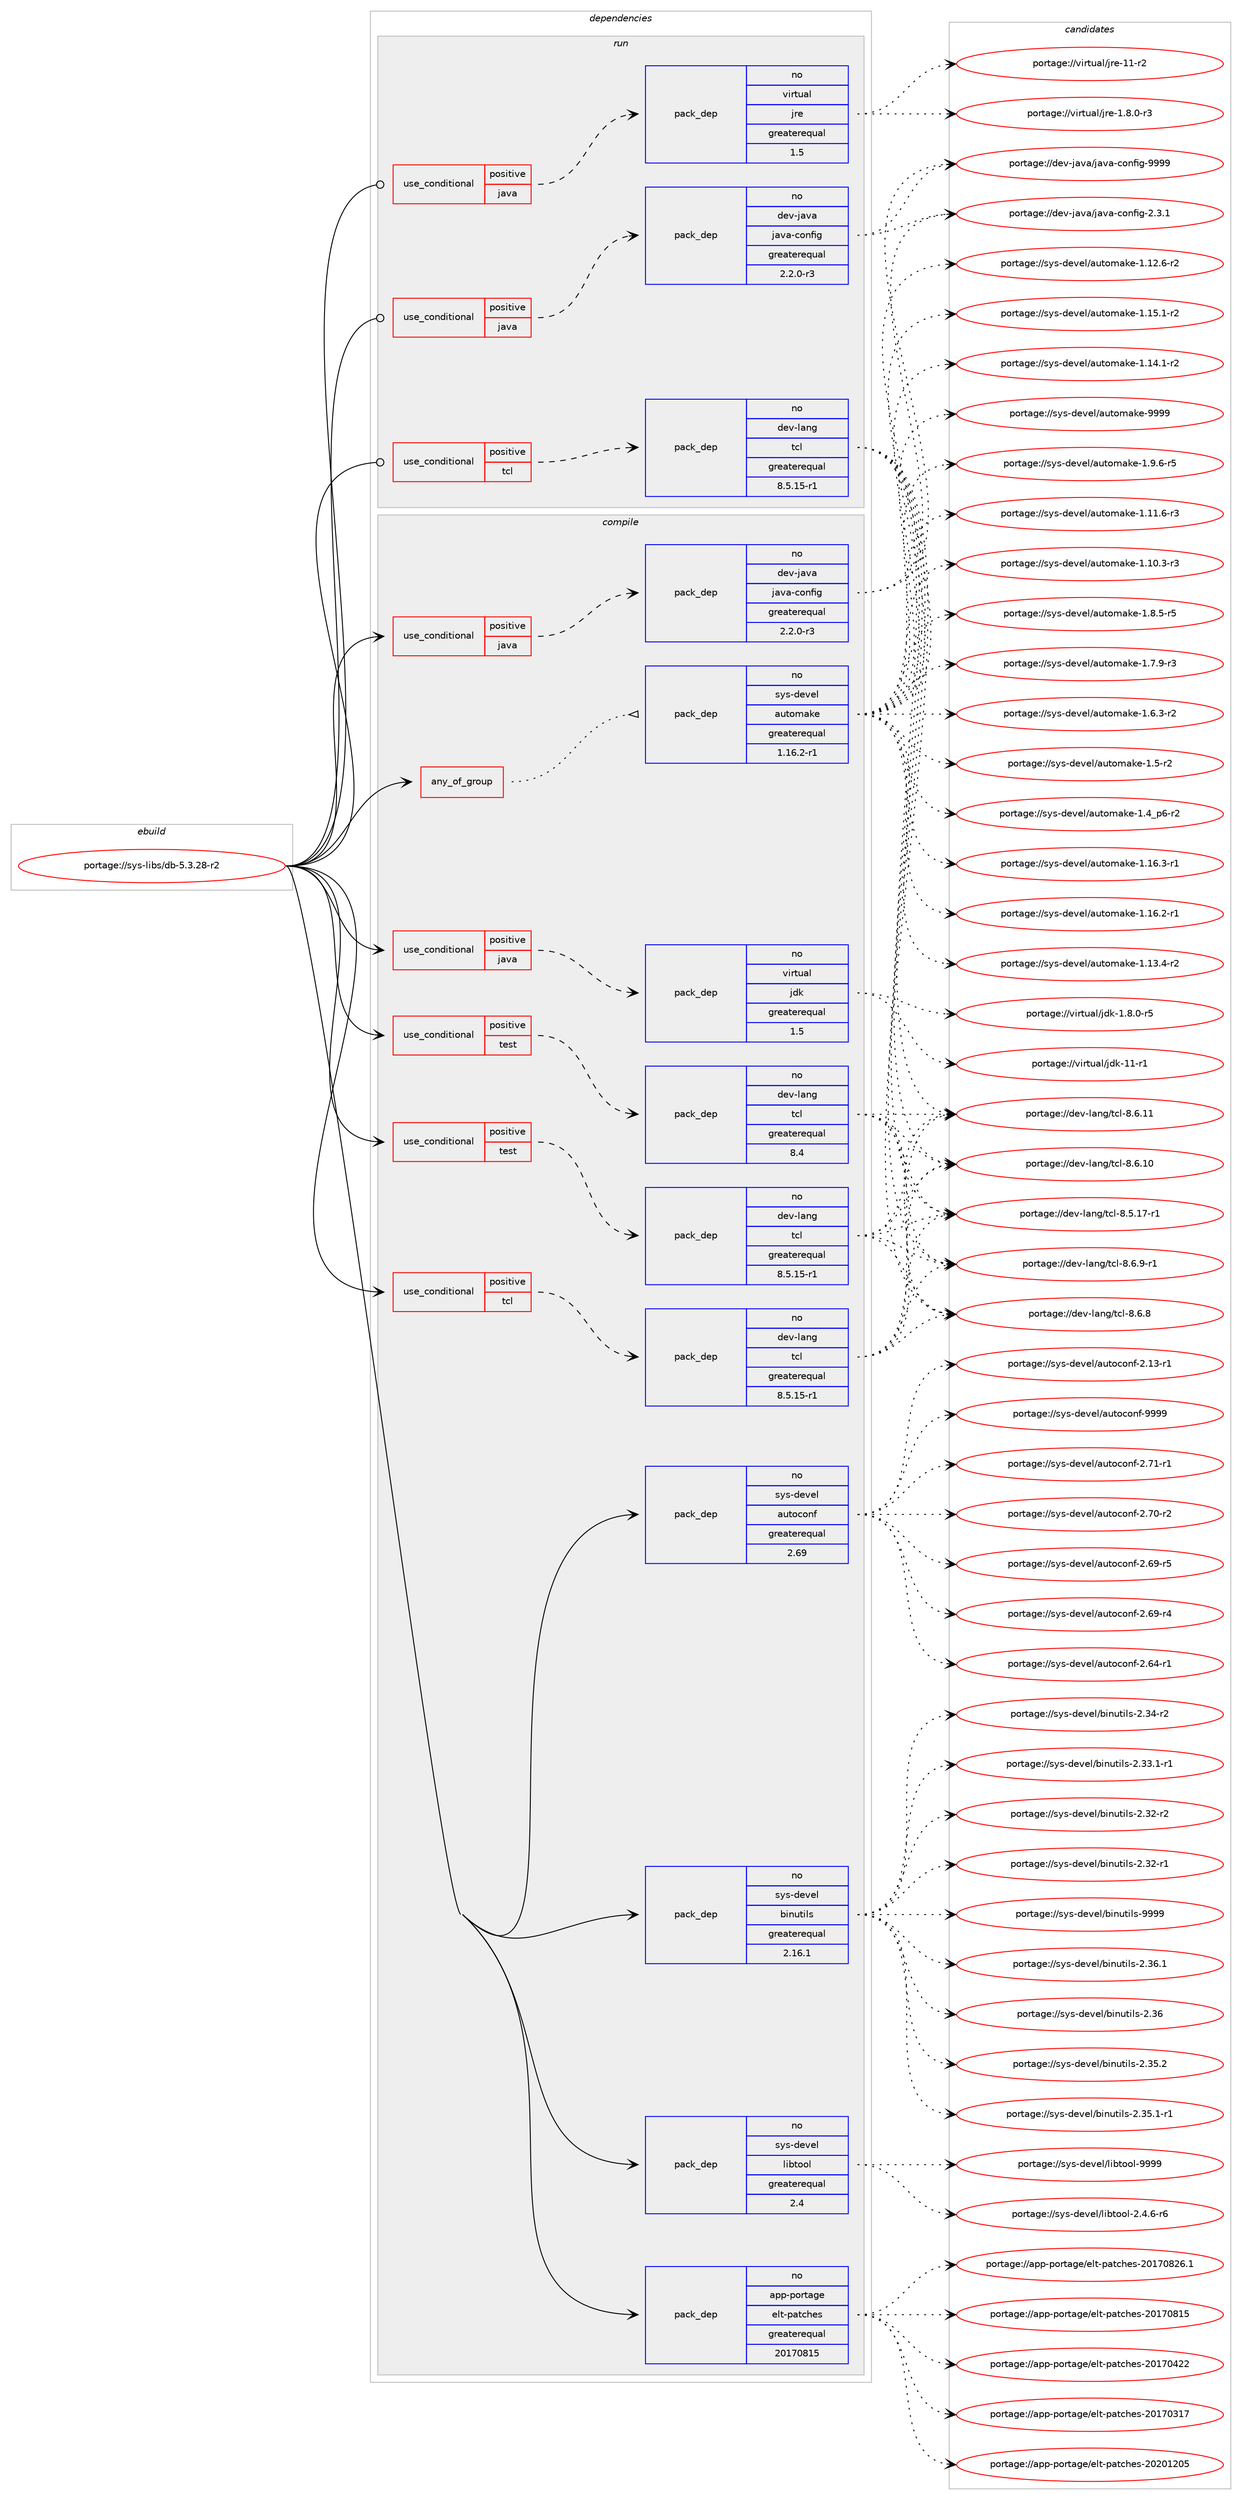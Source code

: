 digraph prolog {

# *************
# Graph options
# *************

newrank=true;
concentrate=true;
compound=true;
graph [rankdir=LR,fontname=Helvetica,fontsize=10,ranksep=1.5];#, ranksep=2.5, nodesep=0.2];
edge  [arrowhead=vee];
node  [fontname=Helvetica,fontsize=10];

# **********
# The ebuild
# **********

subgraph cluster_leftcol {
color=gray;
rank=same;
label=<<i>ebuild</i>>;
id [label="portage://sys-libs/db-5.3.28-r2", color=red, width=4, href="../sys-libs/db-5.3.28-r2.svg"];
}

# ****************
# The dependencies
# ****************

subgraph cluster_midcol {
color=gray;
label=<<i>dependencies</i>>;
subgraph cluster_compile {
fillcolor="#eeeeee";
style=filled;
label=<<i>compile</i>>;
subgraph any68 {
dependency5490 [label=<<TABLE BORDER="0" CELLBORDER="1" CELLSPACING="0" CELLPADDING="4"><TR><TD CELLPADDING="10">any_of_group</TD></TR></TABLE>>, shape=none, color=red];subgraph pack4029 {
dependency5491 [label=<<TABLE BORDER="0" CELLBORDER="1" CELLSPACING="0" CELLPADDING="4" WIDTH="220"><TR><TD ROWSPAN="6" CELLPADDING="30">pack_dep</TD></TR><TR><TD WIDTH="110">no</TD></TR><TR><TD>sys-devel</TD></TR><TR><TD>automake</TD></TR><TR><TD>greaterequal</TD></TR><TR><TD>1.16.2-r1</TD></TR></TABLE>>, shape=none, color=blue];
}
dependency5490:e -> dependency5491:w [weight=20,style="dotted",arrowhead="oinv"];
}
id:e -> dependency5490:w [weight=20,style="solid",arrowhead="vee"];
subgraph cond1384 {
dependency5492 [label=<<TABLE BORDER="0" CELLBORDER="1" CELLSPACING="0" CELLPADDING="4"><TR><TD ROWSPAN="3" CELLPADDING="10">use_conditional</TD></TR><TR><TD>positive</TD></TR><TR><TD>java</TD></TR></TABLE>>, shape=none, color=red];
subgraph pack4030 {
dependency5493 [label=<<TABLE BORDER="0" CELLBORDER="1" CELLSPACING="0" CELLPADDING="4" WIDTH="220"><TR><TD ROWSPAN="6" CELLPADDING="30">pack_dep</TD></TR><TR><TD WIDTH="110">no</TD></TR><TR><TD>dev-java</TD></TR><TR><TD>java-config</TD></TR><TR><TD>greaterequal</TD></TR><TR><TD>2.2.0-r3</TD></TR></TABLE>>, shape=none, color=blue];
}
dependency5492:e -> dependency5493:w [weight=20,style="dashed",arrowhead="vee"];
}
id:e -> dependency5492:w [weight=20,style="solid",arrowhead="vee"];
subgraph cond1385 {
dependency5494 [label=<<TABLE BORDER="0" CELLBORDER="1" CELLSPACING="0" CELLPADDING="4"><TR><TD ROWSPAN="3" CELLPADDING="10">use_conditional</TD></TR><TR><TD>positive</TD></TR><TR><TD>java</TD></TR></TABLE>>, shape=none, color=red];
subgraph pack4031 {
dependency5495 [label=<<TABLE BORDER="0" CELLBORDER="1" CELLSPACING="0" CELLPADDING="4" WIDTH="220"><TR><TD ROWSPAN="6" CELLPADDING="30">pack_dep</TD></TR><TR><TD WIDTH="110">no</TD></TR><TR><TD>virtual</TD></TR><TR><TD>jdk</TD></TR><TR><TD>greaterequal</TD></TR><TR><TD>1.5</TD></TR></TABLE>>, shape=none, color=blue];
}
dependency5494:e -> dependency5495:w [weight=20,style="dashed",arrowhead="vee"];
}
id:e -> dependency5494:w [weight=20,style="solid",arrowhead="vee"];
subgraph cond1386 {
dependency5496 [label=<<TABLE BORDER="0" CELLBORDER="1" CELLSPACING="0" CELLPADDING="4"><TR><TD ROWSPAN="3" CELLPADDING="10">use_conditional</TD></TR><TR><TD>positive</TD></TR><TR><TD>tcl</TD></TR></TABLE>>, shape=none, color=red];
subgraph pack4032 {
dependency5497 [label=<<TABLE BORDER="0" CELLBORDER="1" CELLSPACING="0" CELLPADDING="4" WIDTH="220"><TR><TD ROWSPAN="6" CELLPADDING="30">pack_dep</TD></TR><TR><TD WIDTH="110">no</TD></TR><TR><TD>dev-lang</TD></TR><TR><TD>tcl</TD></TR><TR><TD>greaterequal</TD></TR><TR><TD>8.5.15-r1</TD></TR></TABLE>>, shape=none, color=blue];
}
dependency5496:e -> dependency5497:w [weight=20,style="dashed",arrowhead="vee"];
}
id:e -> dependency5496:w [weight=20,style="solid",arrowhead="vee"];
subgraph cond1387 {
dependency5498 [label=<<TABLE BORDER="0" CELLBORDER="1" CELLSPACING="0" CELLPADDING="4"><TR><TD ROWSPAN="3" CELLPADDING="10">use_conditional</TD></TR><TR><TD>positive</TD></TR><TR><TD>test</TD></TR></TABLE>>, shape=none, color=red];
subgraph pack4033 {
dependency5499 [label=<<TABLE BORDER="0" CELLBORDER="1" CELLSPACING="0" CELLPADDING="4" WIDTH="220"><TR><TD ROWSPAN="6" CELLPADDING="30">pack_dep</TD></TR><TR><TD WIDTH="110">no</TD></TR><TR><TD>dev-lang</TD></TR><TR><TD>tcl</TD></TR><TR><TD>greaterequal</TD></TR><TR><TD>8.4</TD></TR></TABLE>>, shape=none, color=blue];
}
dependency5498:e -> dependency5499:w [weight=20,style="dashed",arrowhead="vee"];
}
id:e -> dependency5498:w [weight=20,style="solid",arrowhead="vee"];
subgraph cond1388 {
dependency5500 [label=<<TABLE BORDER="0" CELLBORDER="1" CELLSPACING="0" CELLPADDING="4"><TR><TD ROWSPAN="3" CELLPADDING="10">use_conditional</TD></TR><TR><TD>positive</TD></TR><TR><TD>test</TD></TR></TABLE>>, shape=none, color=red];
subgraph pack4034 {
dependency5501 [label=<<TABLE BORDER="0" CELLBORDER="1" CELLSPACING="0" CELLPADDING="4" WIDTH="220"><TR><TD ROWSPAN="6" CELLPADDING="30">pack_dep</TD></TR><TR><TD WIDTH="110">no</TD></TR><TR><TD>dev-lang</TD></TR><TR><TD>tcl</TD></TR><TR><TD>greaterequal</TD></TR><TR><TD>8.5.15-r1</TD></TR></TABLE>>, shape=none, color=blue];
}
dependency5500:e -> dependency5501:w [weight=20,style="dashed",arrowhead="vee"];
}
id:e -> dependency5500:w [weight=20,style="solid",arrowhead="vee"];
subgraph pack4035 {
dependency5502 [label=<<TABLE BORDER="0" CELLBORDER="1" CELLSPACING="0" CELLPADDING="4" WIDTH="220"><TR><TD ROWSPAN="6" CELLPADDING="30">pack_dep</TD></TR><TR><TD WIDTH="110">no</TD></TR><TR><TD>app-portage</TD></TR><TR><TD>elt-patches</TD></TR><TR><TD>greaterequal</TD></TR><TR><TD>20170815</TD></TR></TABLE>>, shape=none, color=blue];
}
id:e -> dependency5502:w [weight=20,style="solid",arrowhead="vee"];
subgraph pack4036 {
dependency5503 [label=<<TABLE BORDER="0" CELLBORDER="1" CELLSPACING="0" CELLPADDING="4" WIDTH="220"><TR><TD ROWSPAN="6" CELLPADDING="30">pack_dep</TD></TR><TR><TD WIDTH="110">no</TD></TR><TR><TD>sys-devel</TD></TR><TR><TD>autoconf</TD></TR><TR><TD>greaterequal</TD></TR><TR><TD>2.69</TD></TR></TABLE>>, shape=none, color=blue];
}
id:e -> dependency5503:w [weight=20,style="solid",arrowhead="vee"];
subgraph pack4037 {
dependency5504 [label=<<TABLE BORDER="0" CELLBORDER="1" CELLSPACING="0" CELLPADDING="4" WIDTH="220"><TR><TD ROWSPAN="6" CELLPADDING="30">pack_dep</TD></TR><TR><TD WIDTH="110">no</TD></TR><TR><TD>sys-devel</TD></TR><TR><TD>binutils</TD></TR><TR><TD>greaterequal</TD></TR><TR><TD>2.16.1</TD></TR></TABLE>>, shape=none, color=blue];
}
id:e -> dependency5504:w [weight=20,style="solid",arrowhead="vee"];
subgraph pack4038 {
dependency5505 [label=<<TABLE BORDER="0" CELLBORDER="1" CELLSPACING="0" CELLPADDING="4" WIDTH="220"><TR><TD ROWSPAN="6" CELLPADDING="30">pack_dep</TD></TR><TR><TD WIDTH="110">no</TD></TR><TR><TD>sys-devel</TD></TR><TR><TD>libtool</TD></TR><TR><TD>greaterequal</TD></TR><TR><TD>2.4</TD></TR></TABLE>>, shape=none, color=blue];
}
id:e -> dependency5505:w [weight=20,style="solid",arrowhead="vee"];
}
subgraph cluster_compileandrun {
fillcolor="#eeeeee";
style=filled;
label=<<i>compile and run</i>>;
}
subgraph cluster_run {
fillcolor="#eeeeee";
style=filled;
label=<<i>run</i>>;
subgraph cond1389 {
dependency5506 [label=<<TABLE BORDER="0" CELLBORDER="1" CELLSPACING="0" CELLPADDING="4"><TR><TD ROWSPAN="3" CELLPADDING="10">use_conditional</TD></TR><TR><TD>positive</TD></TR><TR><TD>java</TD></TR></TABLE>>, shape=none, color=red];
subgraph pack4039 {
dependency5507 [label=<<TABLE BORDER="0" CELLBORDER="1" CELLSPACING="0" CELLPADDING="4" WIDTH="220"><TR><TD ROWSPAN="6" CELLPADDING="30">pack_dep</TD></TR><TR><TD WIDTH="110">no</TD></TR><TR><TD>dev-java</TD></TR><TR><TD>java-config</TD></TR><TR><TD>greaterequal</TD></TR><TR><TD>2.2.0-r3</TD></TR></TABLE>>, shape=none, color=blue];
}
dependency5506:e -> dependency5507:w [weight=20,style="dashed",arrowhead="vee"];
}
id:e -> dependency5506:w [weight=20,style="solid",arrowhead="odot"];
subgraph cond1390 {
dependency5508 [label=<<TABLE BORDER="0" CELLBORDER="1" CELLSPACING="0" CELLPADDING="4"><TR><TD ROWSPAN="3" CELLPADDING="10">use_conditional</TD></TR><TR><TD>positive</TD></TR><TR><TD>java</TD></TR></TABLE>>, shape=none, color=red];
subgraph pack4040 {
dependency5509 [label=<<TABLE BORDER="0" CELLBORDER="1" CELLSPACING="0" CELLPADDING="4" WIDTH="220"><TR><TD ROWSPAN="6" CELLPADDING="30">pack_dep</TD></TR><TR><TD WIDTH="110">no</TD></TR><TR><TD>virtual</TD></TR><TR><TD>jre</TD></TR><TR><TD>greaterequal</TD></TR><TR><TD>1.5</TD></TR></TABLE>>, shape=none, color=blue];
}
dependency5508:e -> dependency5509:w [weight=20,style="dashed",arrowhead="vee"];
}
id:e -> dependency5508:w [weight=20,style="solid",arrowhead="odot"];
subgraph cond1391 {
dependency5510 [label=<<TABLE BORDER="0" CELLBORDER="1" CELLSPACING="0" CELLPADDING="4"><TR><TD ROWSPAN="3" CELLPADDING="10">use_conditional</TD></TR><TR><TD>positive</TD></TR><TR><TD>tcl</TD></TR></TABLE>>, shape=none, color=red];
subgraph pack4041 {
dependency5511 [label=<<TABLE BORDER="0" CELLBORDER="1" CELLSPACING="0" CELLPADDING="4" WIDTH="220"><TR><TD ROWSPAN="6" CELLPADDING="30">pack_dep</TD></TR><TR><TD WIDTH="110">no</TD></TR><TR><TD>dev-lang</TD></TR><TR><TD>tcl</TD></TR><TR><TD>greaterequal</TD></TR><TR><TD>8.5.15-r1</TD></TR></TABLE>>, shape=none, color=blue];
}
dependency5510:e -> dependency5511:w [weight=20,style="dashed",arrowhead="vee"];
}
id:e -> dependency5510:w [weight=20,style="solid",arrowhead="odot"];
}
}

# **************
# The candidates
# **************

subgraph cluster_choices {
rank=same;
color=gray;
label=<<i>candidates</i>>;

subgraph choice4029 {
color=black;
nodesep=1;
choice115121115451001011181011084797117116111109971071014557575757 [label="portage://sys-devel/automake-9999", color=red, width=4,href="../sys-devel/automake-9999.svg"];
choice115121115451001011181011084797117116111109971071014549465746544511453 [label="portage://sys-devel/automake-1.9.6-r5", color=red, width=4,href="../sys-devel/automake-1.9.6-r5.svg"];
choice115121115451001011181011084797117116111109971071014549465646534511453 [label="portage://sys-devel/automake-1.8.5-r5", color=red, width=4,href="../sys-devel/automake-1.8.5-r5.svg"];
choice115121115451001011181011084797117116111109971071014549465546574511451 [label="portage://sys-devel/automake-1.7.9-r3", color=red, width=4,href="../sys-devel/automake-1.7.9-r3.svg"];
choice115121115451001011181011084797117116111109971071014549465446514511450 [label="portage://sys-devel/automake-1.6.3-r2", color=red, width=4,href="../sys-devel/automake-1.6.3-r2.svg"];
choice11512111545100101118101108479711711611110997107101454946534511450 [label="portage://sys-devel/automake-1.5-r2", color=red, width=4,href="../sys-devel/automake-1.5-r2.svg"];
choice115121115451001011181011084797117116111109971071014549465295112544511450 [label="portage://sys-devel/automake-1.4_p6-r2", color=red, width=4,href="../sys-devel/automake-1.4_p6-r2.svg"];
choice11512111545100101118101108479711711611110997107101454946495446514511449 [label="portage://sys-devel/automake-1.16.3-r1", color=red, width=4,href="../sys-devel/automake-1.16.3-r1.svg"];
choice11512111545100101118101108479711711611110997107101454946495446504511449 [label="portage://sys-devel/automake-1.16.2-r1", color=red, width=4,href="../sys-devel/automake-1.16.2-r1.svg"];
choice11512111545100101118101108479711711611110997107101454946495346494511450 [label="portage://sys-devel/automake-1.15.1-r2", color=red, width=4,href="../sys-devel/automake-1.15.1-r2.svg"];
choice11512111545100101118101108479711711611110997107101454946495246494511450 [label="portage://sys-devel/automake-1.14.1-r2", color=red, width=4,href="../sys-devel/automake-1.14.1-r2.svg"];
choice11512111545100101118101108479711711611110997107101454946495146524511450 [label="portage://sys-devel/automake-1.13.4-r2", color=red, width=4,href="../sys-devel/automake-1.13.4-r2.svg"];
choice11512111545100101118101108479711711611110997107101454946495046544511450 [label="portage://sys-devel/automake-1.12.6-r2", color=red, width=4,href="../sys-devel/automake-1.12.6-r2.svg"];
choice11512111545100101118101108479711711611110997107101454946494946544511451 [label="portage://sys-devel/automake-1.11.6-r3", color=red, width=4,href="../sys-devel/automake-1.11.6-r3.svg"];
choice11512111545100101118101108479711711611110997107101454946494846514511451 [label="portage://sys-devel/automake-1.10.3-r3", color=red, width=4,href="../sys-devel/automake-1.10.3-r3.svg"];
dependency5491:e -> choice115121115451001011181011084797117116111109971071014557575757:w [style=dotted,weight="100"];
dependency5491:e -> choice115121115451001011181011084797117116111109971071014549465746544511453:w [style=dotted,weight="100"];
dependency5491:e -> choice115121115451001011181011084797117116111109971071014549465646534511453:w [style=dotted,weight="100"];
dependency5491:e -> choice115121115451001011181011084797117116111109971071014549465546574511451:w [style=dotted,weight="100"];
dependency5491:e -> choice115121115451001011181011084797117116111109971071014549465446514511450:w [style=dotted,weight="100"];
dependency5491:e -> choice11512111545100101118101108479711711611110997107101454946534511450:w [style=dotted,weight="100"];
dependency5491:e -> choice115121115451001011181011084797117116111109971071014549465295112544511450:w [style=dotted,weight="100"];
dependency5491:e -> choice11512111545100101118101108479711711611110997107101454946495446514511449:w [style=dotted,weight="100"];
dependency5491:e -> choice11512111545100101118101108479711711611110997107101454946495446504511449:w [style=dotted,weight="100"];
dependency5491:e -> choice11512111545100101118101108479711711611110997107101454946495346494511450:w [style=dotted,weight="100"];
dependency5491:e -> choice11512111545100101118101108479711711611110997107101454946495246494511450:w [style=dotted,weight="100"];
dependency5491:e -> choice11512111545100101118101108479711711611110997107101454946495146524511450:w [style=dotted,weight="100"];
dependency5491:e -> choice11512111545100101118101108479711711611110997107101454946495046544511450:w [style=dotted,weight="100"];
dependency5491:e -> choice11512111545100101118101108479711711611110997107101454946494946544511451:w [style=dotted,weight="100"];
dependency5491:e -> choice11512111545100101118101108479711711611110997107101454946494846514511451:w [style=dotted,weight="100"];
}
subgraph choice4030 {
color=black;
nodesep=1;
choice10010111845106971189747106971189745991111101021051034557575757 [label="portage://dev-java/java-config-9999", color=red, width=4,href="../dev-java/java-config-9999.svg"];
choice1001011184510697118974710697118974599111110102105103455046514649 [label="portage://dev-java/java-config-2.3.1", color=red, width=4,href="../dev-java/java-config-2.3.1.svg"];
dependency5493:e -> choice10010111845106971189747106971189745991111101021051034557575757:w [style=dotted,weight="100"];
dependency5493:e -> choice1001011184510697118974710697118974599111110102105103455046514649:w [style=dotted,weight="100"];
}
subgraph choice4031 {
color=black;
nodesep=1;
choice11810511411611797108471061001074549494511449 [label="portage://virtual/jdk-11-r1", color=red, width=4,href="../virtual/jdk-11-r1.svg"];
choice11810511411611797108471061001074549465646484511453 [label="portage://virtual/jdk-1.8.0-r5", color=red, width=4,href="../virtual/jdk-1.8.0-r5.svg"];
dependency5495:e -> choice11810511411611797108471061001074549494511449:w [style=dotted,weight="100"];
dependency5495:e -> choice11810511411611797108471061001074549465646484511453:w [style=dotted,weight="100"];
}
subgraph choice4032 {
color=black;
nodesep=1;
choice100101118451089711010347116991084556465446574511449 [label="portage://dev-lang/tcl-8.6.9-r1", color=red, width=4,href="../dev-lang/tcl-8.6.9-r1.svg"];
choice10010111845108971101034711699108455646544656 [label="portage://dev-lang/tcl-8.6.8", color=red, width=4,href="../dev-lang/tcl-8.6.8.svg"];
choice1001011184510897110103471169910845564654464949 [label="portage://dev-lang/tcl-8.6.11", color=red, width=4,href="../dev-lang/tcl-8.6.11.svg"];
choice1001011184510897110103471169910845564654464948 [label="portage://dev-lang/tcl-8.6.10", color=red, width=4,href="../dev-lang/tcl-8.6.10.svg"];
choice10010111845108971101034711699108455646534649554511449 [label="portage://dev-lang/tcl-8.5.17-r1", color=red, width=4,href="../dev-lang/tcl-8.5.17-r1.svg"];
dependency5497:e -> choice100101118451089711010347116991084556465446574511449:w [style=dotted,weight="100"];
dependency5497:e -> choice10010111845108971101034711699108455646544656:w [style=dotted,weight="100"];
dependency5497:e -> choice1001011184510897110103471169910845564654464949:w [style=dotted,weight="100"];
dependency5497:e -> choice1001011184510897110103471169910845564654464948:w [style=dotted,weight="100"];
dependency5497:e -> choice10010111845108971101034711699108455646534649554511449:w [style=dotted,weight="100"];
}
subgraph choice4033 {
color=black;
nodesep=1;
choice100101118451089711010347116991084556465446574511449 [label="portage://dev-lang/tcl-8.6.9-r1", color=red, width=4,href="../dev-lang/tcl-8.6.9-r1.svg"];
choice10010111845108971101034711699108455646544656 [label="portage://dev-lang/tcl-8.6.8", color=red, width=4,href="../dev-lang/tcl-8.6.8.svg"];
choice1001011184510897110103471169910845564654464949 [label="portage://dev-lang/tcl-8.6.11", color=red, width=4,href="../dev-lang/tcl-8.6.11.svg"];
choice1001011184510897110103471169910845564654464948 [label="portage://dev-lang/tcl-8.6.10", color=red, width=4,href="../dev-lang/tcl-8.6.10.svg"];
choice10010111845108971101034711699108455646534649554511449 [label="portage://dev-lang/tcl-8.5.17-r1", color=red, width=4,href="../dev-lang/tcl-8.5.17-r1.svg"];
dependency5499:e -> choice100101118451089711010347116991084556465446574511449:w [style=dotted,weight="100"];
dependency5499:e -> choice10010111845108971101034711699108455646544656:w [style=dotted,weight="100"];
dependency5499:e -> choice1001011184510897110103471169910845564654464949:w [style=dotted,weight="100"];
dependency5499:e -> choice1001011184510897110103471169910845564654464948:w [style=dotted,weight="100"];
dependency5499:e -> choice10010111845108971101034711699108455646534649554511449:w [style=dotted,weight="100"];
}
subgraph choice4034 {
color=black;
nodesep=1;
choice100101118451089711010347116991084556465446574511449 [label="portage://dev-lang/tcl-8.6.9-r1", color=red, width=4,href="../dev-lang/tcl-8.6.9-r1.svg"];
choice10010111845108971101034711699108455646544656 [label="portage://dev-lang/tcl-8.6.8", color=red, width=4,href="../dev-lang/tcl-8.6.8.svg"];
choice1001011184510897110103471169910845564654464949 [label="portage://dev-lang/tcl-8.6.11", color=red, width=4,href="../dev-lang/tcl-8.6.11.svg"];
choice1001011184510897110103471169910845564654464948 [label="portage://dev-lang/tcl-8.6.10", color=red, width=4,href="../dev-lang/tcl-8.6.10.svg"];
choice10010111845108971101034711699108455646534649554511449 [label="portage://dev-lang/tcl-8.5.17-r1", color=red, width=4,href="../dev-lang/tcl-8.5.17-r1.svg"];
dependency5501:e -> choice100101118451089711010347116991084556465446574511449:w [style=dotted,weight="100"];
dependency5501:e -> choice10010111845108971101034711699108455646544656:w [style=dotted,weight="100"];
dependency5501:e -> choice1001011184510897110103471169910845564654464949:w [style=dotted,weight="100"];
dependency5501:e -> choice1001011184510897110103471169910845564654464948:w [style=dotted,weight="100"];
dependency5501:e -> choice10010111845108971101034711699108455646534649554511449:w [style=dotted,weight="100"];
}
subgraph choice4035 {
color=black;
nodesep=1;
choice97112112451121111141169710310147101108116451129711699104101115455048504849504853 [label="portage://app-portage/elt-patches-20201205", color=red, width=4,href="../app-portage/elt-patches-20201205.svg"];
choice971121124511211111411697103101471011081164511297116991041011154550484955485650544649 [label="portage://app-portage/elt-patches-20170826.1", color=red, width=4,href="../app-portage/elt-patches-20170826.1.svg"];
choice97112112451121111141169710310147101108116451129711699104101115455048495548564953 [label="portage://app-portage/elt-patches-20170815", color=red, width=4,href="../app-portage/elt-patches-20170815.svg"];
choice97112112451121111141169710310147101108116451129711699104101115455048495548525050 [label="portage://app-portage/elt-patches-20170422", color=red, width=4,href="../app-portage/elt-patches-20170422.svg"];
choice97112112451121111141169710310147101108116451129711699104101115455048495548514955 [label="portage://app-portage/elt-patches-20170317", color=red, width=4,href="../app-portage/elt-patches-20170317.svg"];
dependency5502:e -> choice97112112451121111141169710310147101108116451129711699104101115455048504849504853:w [style=dotted,weight="100"];
dependency5502:e -> choice971121124511211111411697103101471011081164511297116991041011154550484955485650544649:w [style=dotted,weight="100"];
dependency5502:e -> choice97112112451121111141169710310147101108116451129711699104101115455048495548564953:w [style=dotted,weight="100"];
dependency5502:e -> choice97112112451121111141169710310147101108116451129711699104101115455048495548525050:w [style=dotted,weight="100"];
dependency5502:e -> choice97112112451121111141169710310147101108116451129711699104101115455048495548514955:w [style=dotted,weight="100"];
}
subgraph choice4036 {
color=black;
nodesep=1;
choice115121115451001011181011084797117116111991111101024557575757 [label="portage://sys-devel/autoconf-9999", color=red, width=4,href="../sys-devel/autoconf-9999.svg"];
choice1151211154510010111810110847971171161119911111010245504655494511449 [label="portage://sys-devel/autoconf-2.71-r1", color=red, width=4,href="../sys-devel/autoconf-2.71-r1.svg"];
choice1151211154510010111810110847971171161119911111010245504655484511450 [label="portage://sys-devel/autoconf-2.70-r2", color=red, width=4,href="../sys-devel/autoconf-2.70-r2.svg"];
choice1151211154510010111810110847971171161119911111010245504654574511453 [label="portage://sys-devel/autoconf-2.69-r5", color=red, width=4,href="../sys-devel/autoconf-2.69-r5.svg"];
choice1151211154510010111810110847971171161119911111010245504654574511452 [label="portage://sys-devel/autoconf-2.69-r4", color=red, width=4,href="../sys-devel/autoconf-2.69-r4.svg"];
choice1151211154510010111810110847971171161119911111010245504654524511449 [label="portage://sys-devel/autoconf-2.64-r1", color=red, width=4,href="../sys-devel/autoconf-2.64-r1.svg"];
choice1151211154510010111810110847971171161119911111010245504649514511449 [label="portage://sys-devel/autoconf-2.13-r1", color=red, width=4,href="../sys-devel/autoconf-2.13-r1.svg"];
dependency5503:e -> choice115121115451001011181011084797117116111991111101024557575757:w [style=dotted,weight="100"];
dependency5503:e -> choice1151211154510010111810110847971171161119911111010245504655494511449:w [style=dotted,weight="100"];
dependency5503:e -> choice1151211154510010111810110847971171161119911111010245504655484511450:w [style=dotted,weight="100"];
dependency5503:e -> choice1151211154510010111810110847971171161119911111010245504654574511453:w [style=dotted,weight="100"];
dependency5503:e -> choice1151211154510010111810110847971171161119911111010245504654574511452:w [style=dotted,weight="100"];
dependency5503:e -> choice1151211154510010111810110847971171161119911111010245504654524511449:w [style=dotted,weight="100"];
dependency5503:e -> choice1151211154510010111810110847971171161119911111010245504649514511449:w [style=dotted,weight="100"];
}
subgraph choice4037 {
color=black;
nodesep=1;
choice1151211154510010111810110847981051101171161051081154557575757 [label="portage://sys-devel/binutils-9999", color=red, width=4,href="../sys-devel/binutils-9999.svg"];
choice11512111545100101118101108479810511011711610510811545504651544649 [label="portage://sys-devel/binutils-2.36.1", color=red, width=4,href="../sys-devel/binutils-2.36.1.svg"];
choice1151211154510010111810110847981051101171161051081154550465154 [label="portage://sys-devel/binutils-2.36", color=red, width=4,href="../sys-devel/binutils-2.36.svg"];
choice11512111545100101118101108479810511011711610510811545504651534650 [label="portage://sys-devel/binutils-2.35.2", color=red, width=4,href="../sys-devel/binutils-2.35.2.svg"];
choice115121115451001011181011084798105110117116105108115455046515346494511449 [label="portage://sys-devel/binutils-2.35.1-r1", color=red, width=4,href="../sys-devel/binutils-2.35.1-r1.svg"];
choice11512111545100101118101108479810511011711610510811545504651524511450 [label="portage://sys-devel/binutils-2.34-r2", color=red, width=4,href="../sys-devel/binutils-2.34-r2.svg"];
choice115121115451001011181011084798105110117116105108115455046515146494511449 [label="portage://sys-devel/binutils-2.33.1-r1", color=red, width=4,href="../sys-devel/binutils-2.33.1-r1.svg"];
choice11512111545100101118101108479810511011711610510811545504651504511450 [label="portage://sys-devel/binutils-2.32-r2", color=red, width=4,href="../sys-devel/binutils-2.32-r2.svg"];
choice11512111545100101118101108479810511011711610510811545504651504511449 [label="portage://sys-devel/binutils-2.32-r1", color=red, width=4,href="../sys-devel/binutils-2.32-r1.svg"];
dependency5504:e -> choice1151211154510010111810110847981051101171161051081154557575757:w [style=dotted,weight="100"];
dependency5504:e -> choice11512111545100101118101108479810511011711610510811545504651544649:w [style=dotted,weight="100"];
dependency5504:e -> choice1151211154510010111810110847981051101171161051081154550465154:w [style=dotted,weight="100"];
dependency5504:e -> choice11512111545100101118101108479810511011711610510811545504651534650:w [style=dotted,weight="100"];
dependency5504:e -> choice115121115451001011181011084798105110117116105108115455046515346494511449:w [style=dotted,weight="100"];
dependency5504:e -> choice11512111545100101118101108479810511011711610510811545504651524511450:w [style=dotted,weight="100"];
dependency5504:e -> choice115121115451001011181011084798105110117116105108115455046515146494511449:w [style=dotted,weight="100"];
dependency5504:e -> choice11512111545100101118101108479810511011711610510811545504651504511450:w [style=dotted,weight="100"];
dependency5504:e -> choice11512111545100101118101108479810511011711610510811545504651504511449:w [style=dotted,weight="100"];
}
subgraph choice4038 {
color=black;
nodesep=1;
choice1151211154510010111810110847108105981161111111084557575757 [label="portage://sys-devel/libtool-9999", color=red, width=4,href="../sys-devel/libtool-9999.svg"];
choice1151211154510010111810110847108105981161111111084550465246544511454 [label="portage://sys-devel/libtool-2.4.6-r6", color=red, width=4,href="../sys-devel/libtool-2.4.6-r6.svg"];
dependency5505:e -> choice1151211154510010111810110847108105981161111111084557575757:w [style=dotted,weight="100"];
dependency5505:e -> choice1151211154510010111810110847108105981161111111084550465246544511454:w [style=dotted,weight="100"];
}
subgraph choice4039 {
color=black;
nodesep=1;
choice10010111845106971189747106971189745991111101021051034557575757 [label="portage://dev-java/java-config-9999", color=red, width=4,href="../dev-java/java-config-9999.svg"];
choice1001011184510697118974710697118974599111110102105103455046514649 [label="portage://dev-java/java-config-2.3.1", color=red, width=4,href="../dev-java/java-config-2.3.1.svg"];
dependency5507:e -> choice10010111845106971189747106971189745991111101021051034557575757:w [style=dotted,weight="100"];
dependency5507:e -> choice1001011184510697118974710697118974599111110102105103455046514649:w [style=dotted,weight="100"];
}
subgraph choice4040 {
color=black;
nodesep=1;
choice11810511411611797108471061141014549494511450 [label="portage://virtual/jre-11-r2", color=red, width=4,href="../virtual/jre-11-r2.svg"];
choice11810511411611797108471061141014549465646484511451 [label="portage://virtual/jre-1.8.0-r3", color=red, width=4,href="../virtual/jre-1.8.0-r3.svg"];
dependency5509:e -> choice11810511411611797108471061141014549494511450:w [style=dotted,weight="100"];
dependency5509:e -> choice11810511411611797108471061141014549465646484511451:w [style=dotted,weight="100"];
}
subgraph choice4041 {
color=black;
nodesep=1;
choice100101118451089711010347116991084556465446574511449 [label="portage://dev-lang/tcl-8.6.9-r1", color=red, width=4,href="../dev-lang/tcl-8.6.9-r1.svg"];
choice10010111845108971101034711699108455646544656 [label="portage://dev-lang/tcl-8.6.8", color=red, width=4,href="../dev-lang/tcl-8.6.8.svg"];
choice1001011184510897110103471169910845564654464949 [label="portage://dev-lang/tcl-8.6.11", color=red, width=4,href="../dev-lang/tcl-8.6.11.svg"];
choice1001011184510897110103471169910845564654464948 [label="portage://dev-lang/tcl-8.6.10", color=red, width=4,href="../dev-lang/tcl-8.6.10.svg"];
choice10010111845108971101034711699108455646534649554511449 [label="portage://dev-lang/tcl-8.5.17-r1", color=red, width=4,href="../dev-lang/tcl-8.5.17-r1.svg"];
dependency5511:e -> choice100101118451089711010347116991084556465446574511449:w [style=dotted,weight="100"];
dependency5511:e -> choice10010111845108971101034711699108455646544656:w [style=dotted,weight="100"];
dependency5511:e -> choice1001011184510897110103471169910845564654464949:w [style=dotted,weight="100"];
dependency5511:e -> choice1001011184510897110103471169910845564654464948:w [style=dotted,weight="100"];
dependency5511:e -> choice10010111845108971101034711699108455646534649554511449:w [style=dotted,weight="100"];
}
}

}
